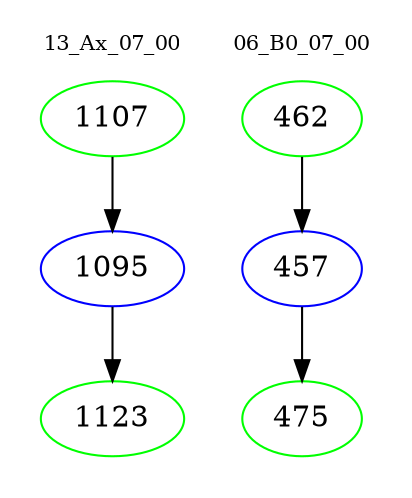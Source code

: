 digraph{
subgraph cluster_0 {
color = white
label = "13_Ax_07_00";
fontsize=10;
T0_1107 [label="1107", color="green"]
T0_1107 -> T0_1095 [color="black"]
T0_1095 [label="1095", color="blue"]
T0_1095 -> T0_1123 [color="black"]
T0_1123 [label="1123", color="green"]
}
subgraph cluster_1 {
color = white
label = "06_B0_07_00";
fontsize=10;
T1_462 [label="462", color="green"]
T1_462 -> T1_457 [color="black"]
T1_457 [label="457", color="blue"]
T1_457 -> T1_475 [color="black"]
T1_475 [label="475", color="green"]
}
}
